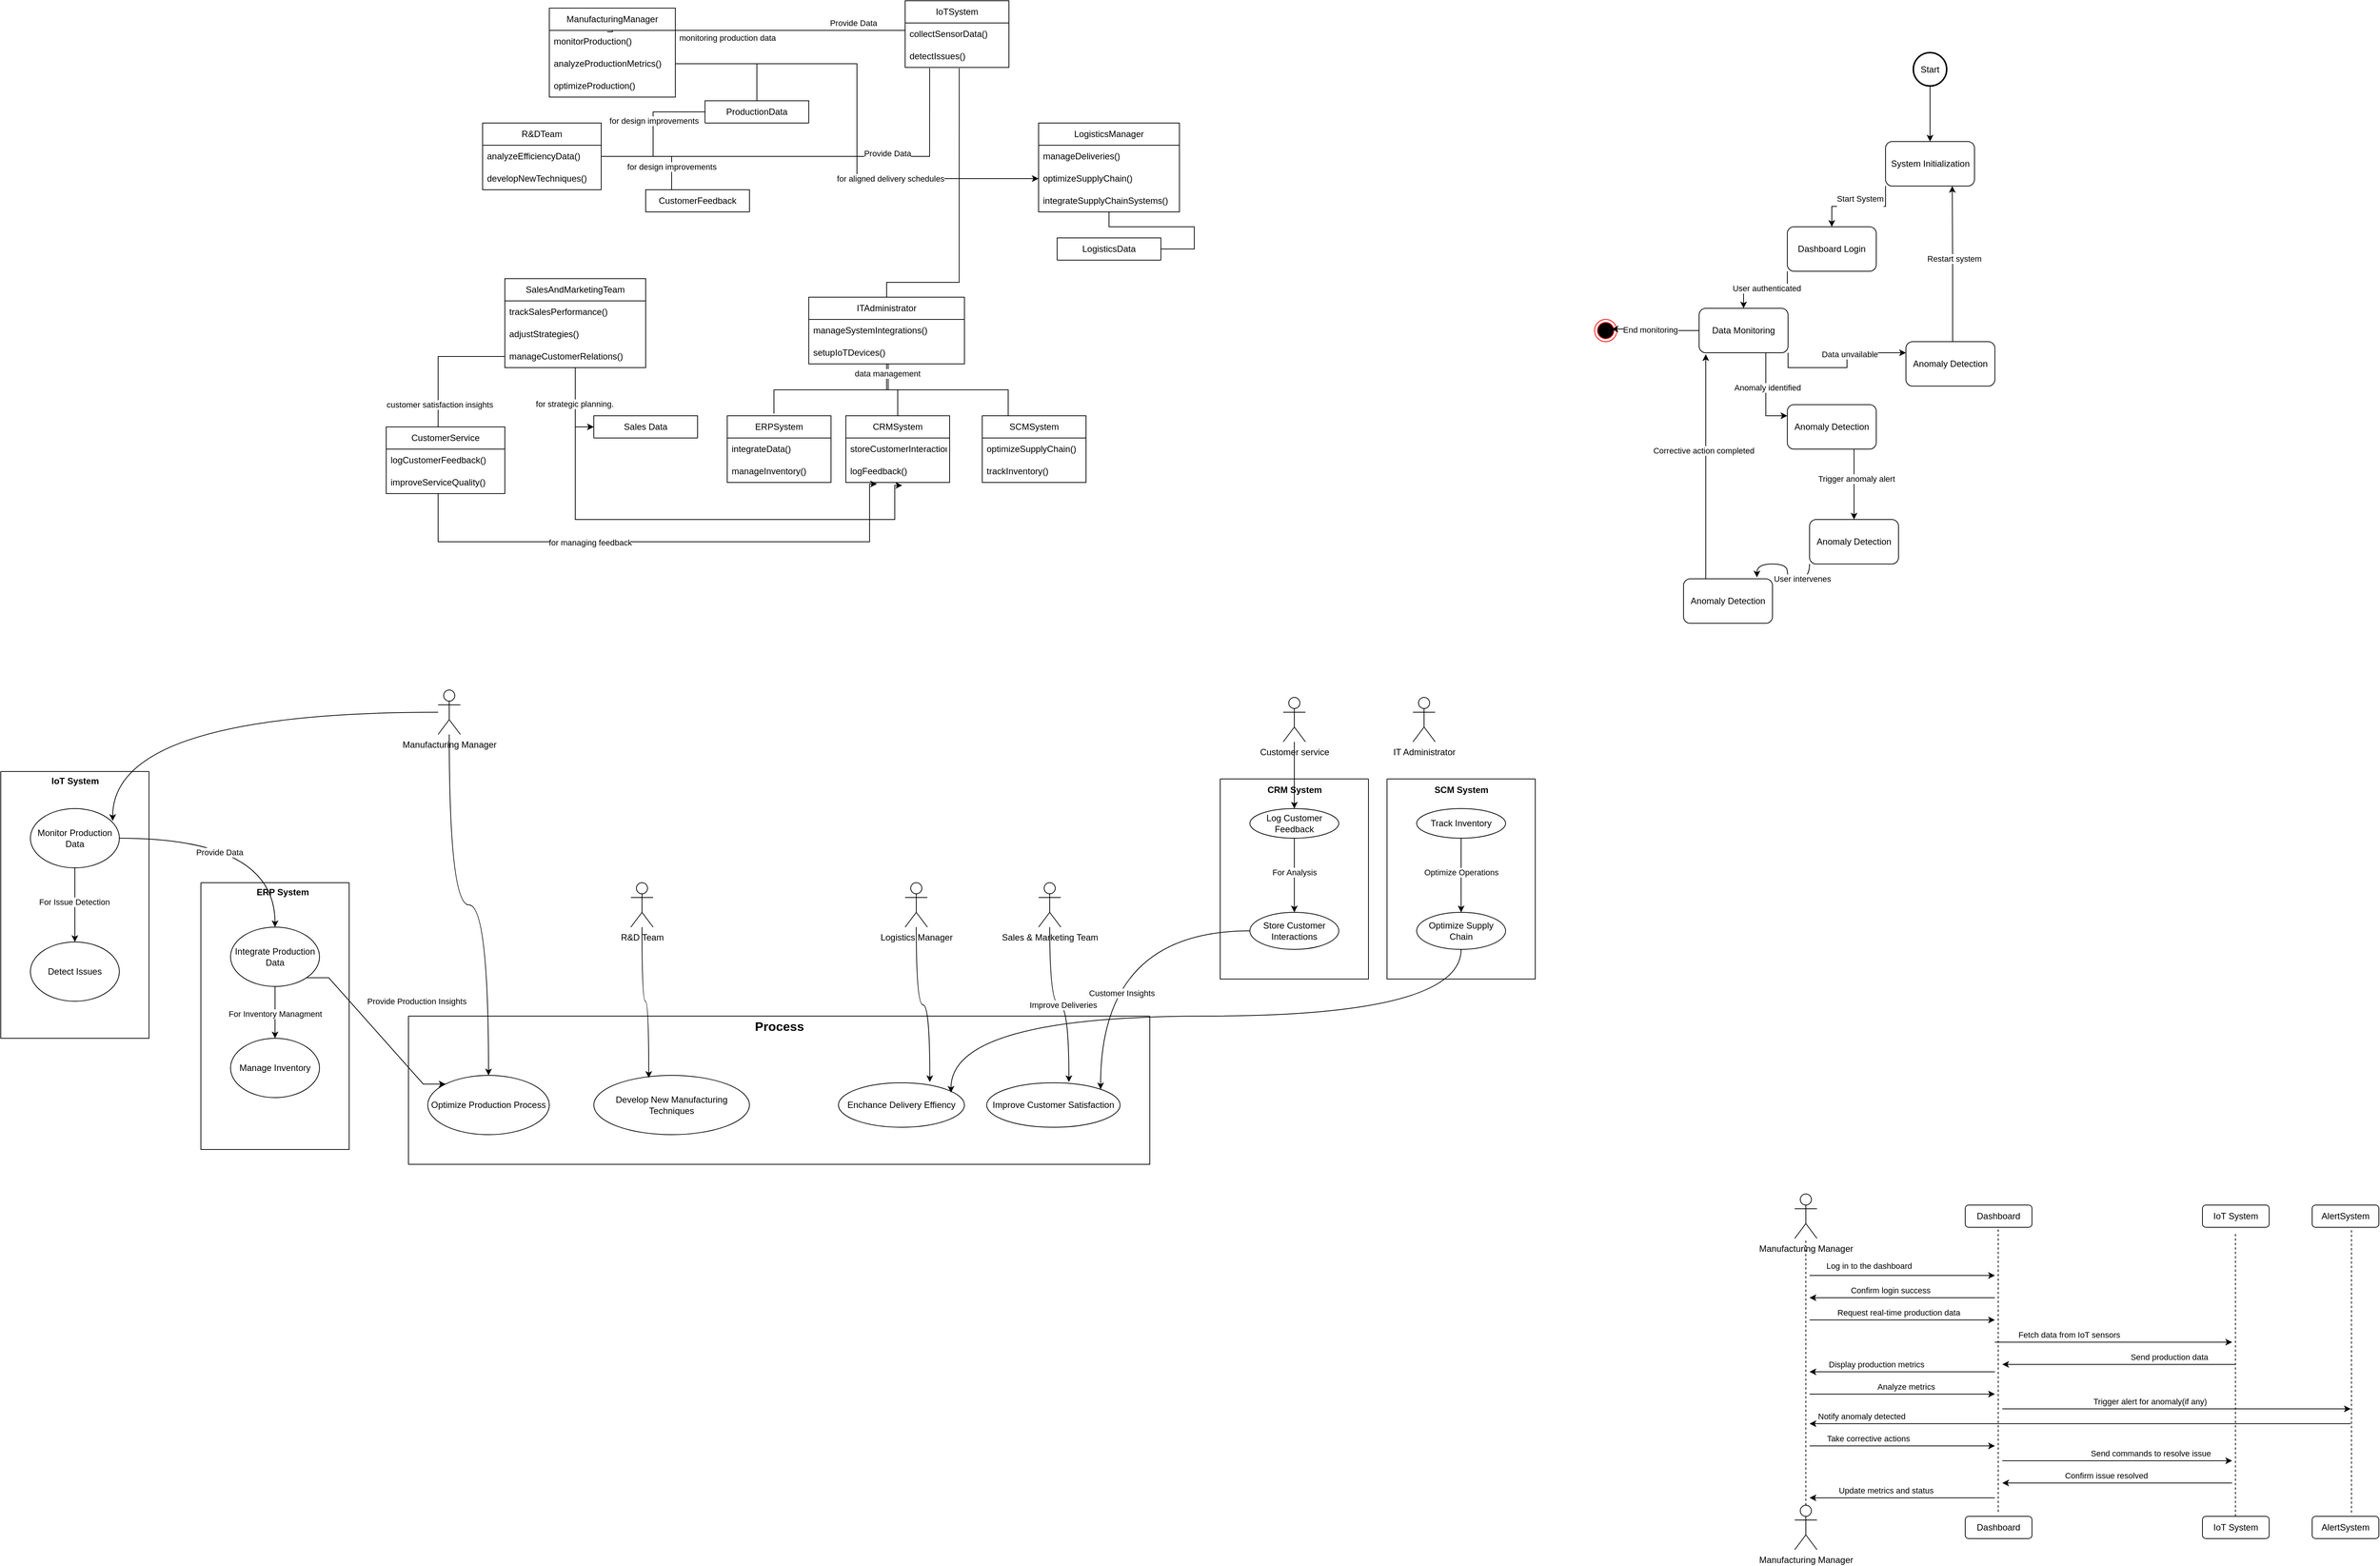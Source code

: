 <mxfile version="25.0.3">
  <diagram name="Страница — 1" id="B7r4_L_ZDrQJOu4fwcXL">
    <mxGraphModel dx="3163" dy="785" grid="1" gridSize="10" guides="1" tooltips="1" connect="1" arrows="1" fold="1" page="1" pageScale="1" pageWidth="827" pageHeight="1169" math="0" shadow="0">
      <root>
        <mxCell id="0" />
        <mxCell id="1" parent="0" />
        <mxCell id="TRrzErzz80BEs_K_XsTW-1" value="ManufacturingManager" style="swimlane;fontStyle=0;childLayout=stackLayout;horizontal=1;startSize=30;horizontalStack=0;resizeParent=1;resizeParentMax=0;resizeLast=0;collapsible=1;marginBottom=0;whiteSpace=wrap;html=1;" parent="1" vertex="1">
          <mxGeometry x="-310" y="20" width="170" height="120" as="geometry" />
        </mxCell>
        <mxCell id="TRrzErzz80BEs_K_XsTW-2" value="monitorProduction()" style="text;strokeColor=none;fillColor=none;align=left;verticalAlign=middle;spacingLeft=4;spacingRight=4;overflow=hidden;points=[[0,0.5],[1,0.5]];portConstraint=eastwest;rotatable=0;whiteSpace=wrap;html=1;" parent="TRrzErzz80BEs_K_XsTW-1" vertex="1">
          <mxGeometry y="30" width="170" height="30" as="geometry" />
        </mxCell>
        <mxCell id="TRrzErzz80BEs_K_XsTW-3" value="analyzeProductionMetrics()" style="text;strokeColor=none;fillColor=none;align=left;verticalAlign=middle;spacingLeft=4;spacingRight=4;overflow=hidden;points=[[0,0.5],[1,0.5]];portConstraint=eastwest;rotatable=0;whiteSpace=wrap;html=1;" parent="TRrzErzz80BEs_K_XsTW-1" vertex="1">
          <mxGeometry y="60" width="170" height="30" as="geometry" />
        </mxCell>
        <mxCell id="TRrzErzz80BEs_K_XsTW-4" value="optimizeProduction()" style="text;strokeColor=none;fillColor=none;align=left;verticalAlign=middle;spacingLeft=4;spacingRight=4;overflow=hidden;points=[[0,0.5],[1,0.5]];portConstraint=eastwest;rotatable=0;whiteSpace=wrap;html=1;" parent="TRrzErzz80BEs_K_XsTW-1" vertex="1">
          <mxGeometry y="90" width="170" height="30" as="geometry" />
        </mxCell>
        <mxCell id="TRrzErzz80BEs_K_XsTW-71" style="edgeStyle=orthogonalEdgeStyle;rounded=0;orthogonalLoop=1;jettySize=auto;html=1;entryX=1;entryY=0.5;entryDx=0;entryDy=0;endArrow=none;endFill=0;" parent="1" source="TRrzErzz80BEs_K_XsTW-5" target="TRrzErzz80BEs_K_XsTW-33" edge="1">
          <mxGeometry relative="1" as="geometry" />
        </mxCell>
        <mxCell id="TRrzErzz80BEs_K_XsTW-5" value="LogisticsManager" style="swimlane;fontStyle=0;childLayout=stackLayout;horizontal=1;startSize=30;horizontalStack=0;resizeParent=1;resizeParentMax=0;resizeLast=0;collapsible=1;marginBottom=0;whiteSpace=wrap;html=1;" parent="1" vertex="1">
          <mxGeometry x="350" y="175" width="190" height="120" as="geometry" />
        </mxCell>
        <mxCell id="TRrzErzz80BEs_K_XsTW-6" value="manageDeliveries()" style="text;strokeColor=none;fillColor=none;align=left;verticalAlign=middle;spacingLeft=4;spacingRight=4;overflow=hidden;points=[[0,0.5],[1,0.5]];portConstraint=eastwest;rotatable=0;whiteSpace=wrap;html=1;" parent="TRrzErzz80BEs_K_XsTW-5" vertex="1">
          <mxGeometry y="30" width="190" height="30" as="geometry" />
        </mxCell>
        <mxCell id="TRrzErzz80BEs_K_XsTW-7" value="optimizeSupplyChain()" style="text;strokeColor=none;fillColor=none;align=left;verticalAlign=middle;spacingLeft=4;spacingRight=4;overflow=hidden;points=[[0,0.5],[1,0.5]];portConstraint=eastwest;rotatable=0;whiteSpace=wrap;html=1;" parent="TRrzErzz80BEs_K_XsTW-5" vertex="1">
          <mxGeometry y="60" width="190" height="30" as="geometry" />
        </mxCell>
        <mxCell id="TRrzErzz80BEs_K_XsTW-8" value="integrateSupplyChainSystems()" style="text;strokeColor=none;fillColor=none;align=left;verticalAlign=middle;spacingLeft=4;spacingRight=4;overflow=hidden;points=[[0,0.5],[1,0.5]];portConstraint=eastwest;rotatable=0;whiteSpace=wrap;html=1;" parent="TRrzErzz80BEs_K_XsTW-5" vertex="1">
          <mxGeometry y="90" width="190" height="30" as="geometry" />
        </mxCell>
        <mxCell id="TRrzErzz80BEs_K_XsTW-69" style="edgeStyle=orthogonalEdgeStyle;rounded=0;orthogonalLoop=1;jettySize=auto;html=1;entryX=0.5;entryY=0;entryDx=0;entryDy=0;endArrow=none;endFill=0;" parent="1" source="TRrzErzz80BEs_K_XsTW-9" target="TRrzErzz80BEs_K_XsTW-41" edge="1">
          <mxGeometry relative="1" as="geometry" />
        </mxCell>
        <mxCell id="TRrzErzz80BEs_K_XsTW-70" style="edgeStyle=orthogonalEdgeStyle;rounded=0;orthogonalLoop=1;jettySize=auto;html=1;entryX=0.25;entryY=0;entryDx=0;entryDy=0;exitX=0.51;exitY=1;exitDx=0;exitDy=0;exitPerimeter=0;endArrow=none;endFill=0;" parent="1" source="TRrzErzz80BEs_K_XsTW-11" target="TRrzErzz80BEs_K_XsTW-45" edge="1">
          <mxGeometry relative="1" as="geometry" />
        </mxCell>
        <mxCell id="TRrzErzz80BEs_K_XsTW-9" value="ITAdministrator" style="swimlane;fontStyle=0;childLayout=stackLayout;horizontal=1;startSize=30;horizontalStack=0;resizeParent=1;resizeParentMax=0;resizeLast=0;collapsible=1;marginBottom=0;whiteSpace=wrap;html=1;" parent="1" vertex="1">
          <mxGeometry x="40" y="410" width="210" height="90" as="geometry" />
        </mxCell>
        <mxCell id="TRrzErzz80BEs_K_XsTW-10" value="manageSystemIntegrations()" style="text;strokeColor=none;fillColor=none;align=left;verticalAlign=middle;spacingLeft=4;spacingRight=4;overflow=hidden;points=[[0,0.5],[1,0.5]];portConstraint=eastwest;rotatable=0;whiteSpace=wrap;html=1;" parent="TRrzErzz80BEs_K_XsTW-9" vertex="1">
          <mxGeometry y="30" width="210" height="30" as="geometry" />
        </mxCell>
        <mxCell id="TRrzErzz80BEs_K_XsTW-11" value="setupIoTDevices()" style="text;strokeColor=none;fillColor=none;align=left;verticalAlign=middle;spacingLeft=4;spacingRight=4;overflow=hidden;points=[[0,0.5],[1,0.5]];portConstraint=eastwest;rotatable=0;whiteSpace=wrap;html=1;" parent="TRrzErzz80BEs_K_XsTW-9" vertex="1">
          <mxGeometry y="60" width="210" height="30" as="geometry" />
        </mxCell>
        <mxCell id="TRrzErzz80BEs_K_XsTW-79" style="edgeStyle=orthogonalEdgeStyle;rounded=0;orthogonalLoop=1;jettySize=auto;html=1;entryX=0;entryY=0.5;entryDx=0;entryDy=0;" parent="1" source="TRrzErzz80BEs_K_XsTW-13" target="TRrzErzz80BEs_K_XsTW-75" edge="1">
          <mxGeometry relative="1" as="geometry" />
        </mxCell>
        <mxCell id="TRrzErzz80BEs_K_XsTW-13" value="SalesAndMarketingTeam" style="swimlane;fontStyle=0;childLayout=stackLayout;horizontal=1;startSize=30;horizontalStack=0;resizeParent=1;resizeParentMax=0;resizeLast=0;collapsible=1;marginBottom=0;whiteSpace=wrap;html=1;" parent="1" vertex="1">
          <mxGeometry x="-370" y="385" width="190" height="120" as="geometry" />
        </mxCell>
        <mxCell id="TRrzErzz80BEs_K_XsTW-14" value="trackSalesPerformance()" style="text;strokeColor=none;fillColor=none;align=left;verticalAlign=middle;spacingLeft=4;spacingRight=4;overflow=hidden;points=[[0,0.5],[1,0.5]];portConstraint=eastwest;rotatable=0;whiteSpace=wrap;html=1;" parent="TRrzErzz80BEs_K_XsTW-13" vertex="1">
          <mxGeometry y="30" width="190" height="30" as="geometry" />
        </mxCell>
        <mxCell id="TRrzErzz80BEs_K_XsTW-15" value="adjustStrategies()" style="text;strokeColor=none;fillColor=none;align=left;verticalAlign=middle;spacingLeft=4;spacingRight=4;overflow=hidden;points=[[0,0.5],[1,0.5]];portConstraint=eastwest;rotatable=0;whiteSpace=wrap;html=1;" parent="TRrzErzz80BEs_K_XsTW-13" vertex="1">
          <mxGeometry y="60" width="190" height="30" as="geometry" />
        </mxCell>
        <mxCell id="TRrzErzz80BEs_K_XsTW-16" value="manageCustomerRelations()" style="text;strokeColor=none;fillColor=none;align=left;verticalAlign=middle;spacingLeft=4;spacingRight=4;overflow=hidden;points=[[0,0.5],[1,0.5]];portConstraint=eastwest;rotatable=0;whiteSpace=wrap;html=1;" parent="TRrzErzz80BEs_K_XsTW-13" vertex="1">
          <mxGeometry y="90" width="190" height="30" as="geometry" />
        </mxCell>
        <mxCell id="TRrzErzz80BEs_K_XsTW-17" value="CustomerService" style="swimlane;fontStyle=0;childLayout=stackLayout;horizontal=1;startSize=30;horizontalStack=0;resizeParent=1;resizeParentMax=0;resizeLast=0;collapsible=1;marginBottom=0;whiteSpace=wrap;html=1;" parent="1" vertex="1">
          <mxGeometry x="-530" y="585" width="160" height="90" as="geometry" />
        </mxCell>
        <mxCell id="TRrzErzz80BEs_K_XsTW-18" value="logCustomerFeedback()" style="text;strokeColor=none;fillColor=none;align=left;verticalAlign=middle;spacingLeft=4;spacingRight=4;overflow=hidden;points=[[0,0.5],[1,0.5]];portConstraint=eastwest;rotatable=0;whiteSpace=wrap;html=1;" parent="TRrzErzz80BEs_K_XsTW-17" vertex="1">
          <mxGeometry y="30" width="160" height="30" as="geometry" />
        </mxCell>
        <mxCell id="TRrzErzz80BEs_K_XsTW-19" value="improveServiceQuality()" style="text;strokeColor=none;fillColor=none;align=left;verticalAlign=middle;spacingLeft=4;spacingRight=4;overflow=hidden;points=[[0,0.5],[1,0.5]];portConstraint=eastwest;rotatable=0;whiteSpace=wrap;html=1;" parent="TRrzErzz80BEs_K_XsTW-17" vertex="1">
          <mxGeometry y="60" width="160" height="30" as="geometry" />
        </mxCell>
        <mxCell id="TRrzErzz80BEs_K_XsTW-85" style="edgeStyle=orthogonalEdgeStyle;rounded=0;orthogonalLoop=1;jettySize=auto;html=1;entryX=0;entryY=0.5;entryDx=0;entryDy=0;endArrow=none;endFill=0;" parent="1" source="TRrzErzz80BEs_K_XsTW-21" target="TRrzErzz80BEs_K_XsTW-29" edge="1">
          <mxGeometry relative="1" as="geometry" />
        </mxCell>
        <mxCell id="TRrzErzz80BEs_K_XsTW-96" value="for design improvements" style="edgeLabel;html=1;align=center;verticalAlign=middle;resizable=0;points=[];" parent="TRrzErzz80BEs_K_XsTW-85" vertex="1" connectable="0">
          <mxGeometry x="0.18" y="-1" relative="1" as="geometry">
            <mxPoint as="offset" />
          </mxGeometry>
        </mxCell>
        <mxCell id="TRrzErzz80BEs_K_XsTW-86" style="edgeStyle=orthogonalEdgeStyle;rounded=0;orthogonalLoop=1;jettySize=auto;html=1;entryX=0.25;entryY=0;entryDx=0;entryDy=0;endArrow=none;endFill=0;" parent="1" source="TRrzErzz80BEs_K_XsTW-21" target="TRrzErzz80BEs_K_XsTW-81" edge="1">
          <mxGeometry relative="1" as="geometry" />
        </mxCell>
        <mxCell id="TRrzErzz80BEs_K_XsTW-95" value="for design improvements" style="edgeLabel;html=1;align=center;verticalAlign=middle;resizable=0;points=[];" parent="TRrzErzz80BEs_K_XsTW-86" vertex="1" connectable="0">
          <mxGeometry x="0.557" relative="1" as="geometry">
            <mxPoint as="offset" />
          </mxGeometry>
        </mxCell>
        <mxCell id="TRrzErzz80BEs_K_XsTW-21" value="R&amp;amp;DTeam" style="swimlane;fontStyle=0;childLayout=stackLayout;horizontal=1;startSize=30;horizontalStack=0;resizeParent=1;resizeParentMax=0;resizeLast=0;collapsible=1;marginBottom=0;whiteSpace=wrap;html=1;" parent="1" vertex="1">
          <mxGeometry x="-400" y="175" width="160" height="90" as="geometry" />
        </mxCell>
        <mxCell id="TRrzErzz80BEs_K_XsTW-22" value="analyzeEfficiencyData()" style="text;strokeColor=none;fillColor=none;align=left;verticalAlign=middle;spacingLeft=4;spacingRight=4;overflow=hidden;points=[[0,0.5],[1,0.5]];portConstraint=eastwest;rotatable=0;whiteSpace=wrap;html=1;" parent="TRrzErzz80BEs_K_XsTW-21" vertex="1">
          <mxGeometry y="30" width="160" height="30" as="geometry" />
        </mxCell>
        <mxCell id="TRrzErzz80BEs_K_XsTW-23" value="developNewTechniques()" style="text;strokeColor=none;fillColor=none;align=left;verticalAlign=middle;spacingLeft=4;spacingRight=4;overflow=hidden;points=[[0,0.5],[1,0.5]];portConstraint=eastwest;rotatable=0;whiteSpace=wrap;html=1;" parent="TRrzErzz80BEs_K_XsTW-21" vertex="1">
          <mxGeometry y="60" width="160" height="30" as="geometry" />
        </mxCell>
        <mxCell id="TRrzErzz80BEs_K_XsTW-25" value="IoTSystem" style="swimlane;fontStyle=0;childLayout=stackLayout;horizontal=1;startSize=30;horizontalStack=0;resizeParent=1;resizeParentMax=0;resizeLast=0;collapsible=1;marginBottom=0;whiteSpace=wrap;html=1;" parent="1" vertex="1">
          <mxGeometry x="170" y="10" width="140" height="90" as="geometry" />
        </mxCell>
        <mxCell id="TRrzErzz80BEs_K_XsTW-26" value="collectSensorData()" style="text;strokeColor=none;fillColor=none;align=left;verticalAlign=middle;spacingLeft=4;spacingRight=4;overflow=hidden;points=[[0,0.5],[1,0.5]];portConstraint=eastwest;rotatable=0;whiteSpace=wrap;html=1;" parent="TRrzErzz80BEs_K_XsTW-25" vertex="1">
          <mxGeometry y="30" width="140" height="30" as="geometry" />
        </mxCell>
        <mxCell id="TRrzErzz80BEs_K_XsTW-27" value="detectIssues()" style="text;strokeColor=none;fillColor=none;align=left;verticalAlign=middle;spacingLeft=4;spacingRight=4;overflow=hidden;points=[[0,0.5],[1,0.5]];portConstraint=eastwest;rotatable=0;whiteSpace=wrap;html=1;" parent="TRrzErzz80BEs_K_XsTW-25" vertex="1">
          <mxGeometry y="60" width="140" height="30" as="geometry" />
        </mxCell>
        <mxCell id="TRrzErzz80BEs_K_XsTW-29" value="ProductionData" style="swimlane;fontStyle=0;childLayout=stackLayout;horizontal=1;startSize=30;horizontalStack=0;resizeParent=1;resizeParentMax=0;resizeLast=0;collapsible=1;marginBottom=0;whiteSpace=wrap;html=1;" parent="1" vertex="1">
          <mxGeometry x="-100" y="145" width="140" height="30" as="geometry" />
        </mxCell>
        <mxCell id="TRrzErzz80BEs_K_XsTW-33" value="LogisticsData" style="swimlane;fontStyle=0;childLayout=stackLayout;horizontal=1;startSize=30;horizontalStack=0;resizeParent=1;resizeParentMax=0;resizeLast=0;collapsible=1;marginBottom=0;whiteSpace=wrap;html=1;" parent="1" vertex="1">
          <mxGeometry x="375" y="330" width="140" height="30" as="geometry" />
        </mxCell>
        <mxCell id="TRrzErzz80BEs_K_XsTW-37" value="ERPSystem" style="swimlane;fontStyle=0;childLayout=stackLayout;horizontal=1;startSize=30;horizontalStack=0;resizeParent=1;resizeParentMax=0;resizeLast=0;collapsible=1;marginBottom=0;whiteSpace=wrap;html=1;" parent="1" vertex="1">
          <mxGeometry x="-70" y="570" width="140" height="90" as="geometry" />
        </mxCell>
        <mxCell id="TRrzErzz80BEs_K_XsTW-38" value="integrateData()" style="text;strokeColor=none;fillColor=none;align=left;verticalAlign=middle;spacingLeft=4;spacingRight=4;overflow=hidden;points=[[0,0.5],[1,0.5]];portConstraint=eastwest;rotatable=0;whiteSpace=wrap;html=1;" parent="TRrzErzz80BEs_K_XsTW-37" vertex="1">
          <mxGeometry y="30" width="140" height="30" as="geometry" />
        </mxCell>
        <mxCell id="TRrzErzz80BEs_K_XsTW-39" value="manageInventory()" style="text;strokeColor=none;fillColor=none;align=left;verticalAlign=middle;spacingLeft=4;spacingRight=4;overflow=hidden;points=[[0,0.5],[1,0.5]];portConstraint=eastwest;rotatable=0;whiteSpace=wrap;html=1;" parent="TRrzErzz80BEs_K_XsTW-37" vertex="1">
          <mxGeometry y="60" width="140" height="30" as="geometry" />
        </mxCell>
        <mxCell id="TRrzErzz80BEs_K_XsTW-41" value="CRMSystem" style="swimlane;fontStyle=0;childLayout=stackLayout;horizontal=1;startSize=30;horizontalStack=0;resizeParent=1;resizeParentMax=0;resizeLast=0;collapsible=1;marginBottom=0;whiteSpace=wrap;html=1;" parent="1" vertex="1">
          <mxGeometry x="90" y="570" width="140" height="90" as="geometry" />
        </mxCell>
        <mxCell id="TRrzErzz80BEs_K_XsTW-42" value="storeCustomerInteractions()" style="text;strokeColor=none;fillColor=none;align=left;verticalAlign=middle;spacingLeft=4;spacingRight=4;overflow=hidden;points=[[0,0.5],[1,0.5]];portConstraint=eastwest;rotatable=0;whiteSpace=wrap;html=1;" parent="TRrzErzz80BEs_K_XsTW-41" vertex="1">
          <mxGeometry y="30" width="140" height="30" as="geometry" />
        </mxCell>
        <mxCell id="TRrzErzz80BEs_K_XsTW-43" value="logFeedback()" style="text;strokeColor=none;fillColor=none;align=left;verticalAlign=middle;spacingLeft=4;spacingRight=4;overflow=hidden;points=[[0,0.5],[1,0.5]];portConstraint=eastwest;rotatable=0;whiteSpace=wrap;html=1;" parent="TRrzErzz80BEs_K_XsTW-41" vertex="1">
          <mxGeometry y="60" width="140" height="30" as="geometry" />
        </mxCell>
        <mxCell id="TRrzErzz80BEs_K_XsTW-45" value="SCMSystem" style="swimlane;fontStyle=0;childLayout=stackLayout;horizontal=1;startSize=30;horizontalStack=0;resizeParent=1;resizeParentMax=0;resizeLast=0;collapsible=1;marginBottom=0;whiteSpace=wrap;html=1;" parent="1" vertex="1">
          <mxGeometry x="274" y="570" width="140" height="90" as="geometry" />
        </mxCell>
        <mxCell id="TRrzErzz80BEs_K_XsTW-46" value="optimizeSupplyChain()" style="text;strokeColor=none;fillColor=none;align=left;verticalAlign=middle;spacingLeft=4;spacingRight=4;overflow=hidden;points=[[0,0.5],[1,0.5]];portConstraint=eastwest;rotatable=0;whiteSpace=wrap;html=1;" parent="TRrzErzz80BEs_K_XsTW-45" vertex="1">
          <mxGeometry y="30" width="140" height="30" as="geometry" />
        </mxCell>
        <mxCell id="TRrzErzz80BEs_K_XsTW-47" value="trackInventory()" style="text;strokeColor=none;fillColor=none;align=left;verticalAlign=middle;spacingLeft=4;spacingRight=4;overflow=hidden;points=[[0,0.5],[1,0.5]];portConstraint=eastwest;rotatable=0;whiteSpace=wrap;html=1;" parent="TRrzErzz80BEs_K_XsTW-45" vertex="1">
          <mxGeometry y="60" width="140" height="30" as="geometry" />
        </mxCell>
        <mxCell id="TRrzErzz80BEs_K_XsTW-65" style="edgeStyle=orthogonalEdgeStyle;rounded=0;orthogonalLoop=1;jettySize=auto;html=1;endArrow=none;endFill=0;" parent="1" source="TRrzErzz80BEs_K_XsTW-29" target="TRrzErzz80BEs_K_XsTW-3" edge="1">
          <mxGeometry relative="1" as="geometry" />
        </mxCell>
        <mxCell id="TRrzErzz80BEs_K_XsTW-66" style="edgeStyle=orthogonalEdgeStyle;rounded=0;orthogonalLoop=1;jettySize=auto;html=1;endArrow=none;endFill=0;exitX=0.459;exitY=0.067;exitDx=0;exitDy=0;exitPerimeter=0;" parent="1" source="TRrzErzz80BEs_K_XsTW-2" target="TRrzErzz80BEs_K_XsTW-26" edge="1">
          <mxGeometry relative="1" as="geometry">
            <Array as="points">
              <mxPoint x="-225" y="52" />
              <mxPoint x="-225" y="50" />
            </Array>
          </mxGeometry>
        </mxCell>
        <mxCell id="TRrzErzz80BEs_K_XsTW-87" value="Provide Data" style="edgeLabel;html=1;align=center;verticalAlign=middle;resizable=0;points=[];" parent="TRrzErzz80BEs_K_XsTW-66" vertex="1" connectable="0">
          <mxGeometry x="0.183" y="1" relative="1" as="geometry">
            <mxPoint x="95" y="-9" as="offset" />
          </mxGeometry>
        </mxCell>
        <mxCell id="TRrzErzz80BEs_K_XsTW-90" value="monitoring production data" style="edgeLabel;html=1;align=center;verticalAlign=middle;resizable=0;points=[];" parent="TRrzErzz80BEs_K_XsTW-66" vertex="1" connectable="0">
          <mxGeometry x="-0.159" y="2" relative="1" as="geometry">
            <mxPoint x="-6" y="12" as="offset" />
          </mxGeometry>
        </mxCell>
        <mxCell id="TRrzErzz80BEs_K_XsTW-67" style="edgeStyle=orthogonalEdgeStyle;rounded=0;orthogonalLoop=1;jettySize=auto;html=1;entryX=0;entryY=0.5;entryDx=0;entryDy=0;" parent="1" source="TRrzErzz80BEs_K_XsTW-3" target="TRrzErzz80BEs_K_XsTW-7" edge="1">
          <mxGeometry relative="1" as="geometry">
            <Array as="points">
              <mxPoint x="105" y="95" />
              <mxPoint x="105" y="250" />
            </Array>
          </mxGeometry>
        </mxCell>
        <mxCell id="TRrzErzz80BEs_K_XsTW-91" value="for aligned delivery schedules" style="edgeLabel;html=1;align=center;verticalAlign=middle;resizable=0;points=[];" parent="TRrzErzz80BEs_K_XsTW-67" vertex="1" connectable="0">
          <mxGeometry x="0.488" y="-2" relative="1" as="geometry">
            <mxPoint x="-35" y="-2" as="offset" />
          </mxGeometry>
        </mxCell>
        <mxCell id="TRrzErzz80BEs_K_XsTW-68" style="edgeStyle=orthogonalEdgeStyle;rounded=0;orthogonalLoop=1;jettySize=auto;html=1;entryX=0.45;entryY=-0.033;entryDx=0;entryDy=0;entryPerimeter=0;endArrow=none;endFill=0;" parent="1" source="TRrzErzz80BEs_K_XsTW-9" target="TRrzErzz80BEs_K_XsTW-37" edge="1">
          <mxGeometry relative="1" as="geometry" />
        </mxCell>
        <mxCell id="TRrzErzz80BEs_K_XsTW-92" value="data management" style="edgeLabel;html=1;align=center;verticalAlign=middle;resizable=0;points=[];" parent="TRrzErzz80BEs_K_XsTW-68" vertex="1" connectable="0">
          <mxGeometry x="-0.886" y="1" relative="1" as="geometry">
            <mxPoint as="offset" />
          </mxGeometry>
        </mxCell>
        <mxCell id="TRrzErzz80BEs_K_XsTW-72" style="edgeStyle=orthogonalEdgeStyle;rounded=0;orthogonalLoop=1;jettySize=auto;html=1;entryX=0.521;entryY=1.033;entryDx=0;entryDy=0;entryPerimeter=0;endArrow=none;endFill=0;" parent="1" source="TRrzErzz80BEs_K_XsTW-9" target="TRrzErzz80BEs_K_XsTW-27" edge="1">
          <mxGeometry relative="1" as="geometry">
            <Array as="points">
              <mxPoint x="145" y="390" />
              <mxPoint x="243" y="390" />
            </Array>
          </mxGeometry>
        </mxCell>
        <mxCell id="TRrzErzz80BEs_K_XsTW-73" style="edgeStyle=orthogonalEdgeStyle;rounded=0;orthogonalLoop=1;jettySize=auto;html=1;endArrow=none;endFill=0;exitX=0;exitY=0.5;exitDx=0;exitDy=0;entryX=0.5;entryY=0;entryDx=0;entryDy=0;" parent="1" source="TRrzErzz80BEs_K_XsTW-15" target="TRrzErzz80BEs_K_XsTW-17" edge="1">
          <mxGeometry relative="1" as="geometry">
            <mxPoint x="-460" y="620" as="targetPoint" />
            <Array as="points">
              <mxPoint x="-370" y="490" />
              <mxPoint x="-460" y="490" />
            </Array>
          </mxGeometry>
        </mxCell>
        <mxCell id="TRrzErzz80BEs_K_XsTW-93" value="customer satisfaction insights" style="edgeLabel;html=1;align=center;verticalAlign=middle;resizable=0;points=[];" parent="TRrzErzz80BEs_K_XsTW-73" vertex="1" connectable="0">
          <mxGeometry x="0.643" y="2" relative="1" as="geometry">
            <mxPoint as="offset" />
          </mxGeometry>
        </mxCell>
        <mxCell id="TRrzErzz80BEs_K_XsTW-74" style="edgeStyle=orthogonalEdgeStyle;rounded=0;orthogonalLoop=1;jettySize=auto;html=1;entryX=0.543;entryY=1.133;entryDx=0;entryDy=0;entryPerimeter=0;" parent="1" source="TRrzErzz80BEs_K_XsTW-13" target="TRrzErzz80BEs_K_XsTW-43" edge="1">
          <mxGeometry relative="1" as="geometry">
            <Array as="points">
              <mxPoint x="-275" y="710" />
              <mxPoint x="156" y="710" />
              <mxPoint x="156" y="664" />
            </Array>
          </mxGeometry>
        </mxCell>
        <mxCell id="TRrzErzz80BEs_K_XsTW-94" value="for strategic planning." style="edgeLabel;html=1;align=center;verticalAlign=middle;resizable=0;points=[];" parent="TRrzErzz80BEs_K_XsTW-74" vertex="1" connectable="0">
          <mxGeometry x="-0.968" y="-1" relative="1" as="geometry">
            <mxPoint y="38" as="offset" />
          </mxGeometry>
        </mxCell>
        <mxCell id="TRrzErzz80BEs_K_XsTW-75" value="Sales Data" style="swimlane;fontStyle=0;childLayout=stackLayout;horizontal=1;startSize=30;horizontalStack=0;resizeParent=1;resizeParentMax=0;resizeLast=0;collapsible=1;marginBottom=0;whiteSpace=wrap;html=1;" parent="1" vertex="1">
          <mxGeometry x="-250" y="570" width="140" height="30" as="geometry" />
        </mxCell>
        <mxCell id="TRrzErzz80BEs_K_XsTW-80" style="edgeStyle=orthogonalEdgeStyle;rounded=0;orthogonalLoop=1;jettySize=auto;html=1;entryX=0.3;entryY=1.067;entryDx=0;entryDy=0;entryPerimeter=0;" parent="1" source="TRrzErzz80BEs_K_XsTW-17" target="TRrzErzz80BEs_K_XsTW-43" edge="1">
          <mxGeometry relative="1" as="geometry">
            <Array as="points">
              <mxPoint x="-460" y="740" />
              <mxPoint x="122" y="740" />
              <mxPoint x="122" y="662" />
            </Array>
          </mxGeometry>
        </mxCell>
        <mxCell id="TRrzErzz80BEs_K_XsTW-97" value="for managing feedback" style="edgeLabel;html=1;align=center;verticalAlign=middle;resizable=0;points=[];" parent="TRrzErzz80BEs_K_XsTW-80" vertex="1" connectable="0">
          <mxGeometry x="-0.266" y="-1" relative="1" as="geometry">
            <mxPoint as="offset" />
          </mxGeometry>
        </mxCell>
        <mxCell id="TRrzErzz80BEs_K_XsTW-81" value="CustomerFeedback" style="swimlane;fontStyle=0;childLayout=stackLayout;horizontal=1;startSize=30;horizontalStack=0;resizeParent=1;resizeParentMax=0;resizeLast=0;collapsible=1;marginBottom=0;whiteSpace=wrap;html=1;" parent="1" vertex="1">
          <mxGeometry x="-180" y="265" width="140" height="30" as="geometry" />
        </mxCell>
        <mxCell id="TRrzErzz80BEs_K_XsTW-88" style="edgeStyle=orthogonalEdgeStyle;rounded=0;orthogonalLoop=1;jettySize=auto;html=1;entryX=0.236;entryY=1.033;entryDx=0;entryDy=0;entryPerimeter=0;endArrow=none;endFill=0;" parent="1" source="TRrzErzz80BEs_K_XsTW-22" target="TRrzErzz80BEs_K_XsTW-27" edge="1">
          <mxGeometry relative="1" as="geometry" />
        </mxCell>
        <mxCell id="TRrzErzz80BEs_K_XsTW-89" value="Provide Data" style="edgeLabel;html=1;align=center;verticalAlign=middle;resizable=0;points=[];" parent="TRrzErzz80BEs_K_XsTW-88" vertex="1" connectable="0">
          <mxGeometry x="0.374" y="4" relative="1" as="geometry">
            <mxPoint as="offset" />
          </mxGeometry>
        </mxCell>
        <mxCell id="GR6JLFNSVhrEqINp1s79-55" style="edgeStyle=orthogonalEdgeStyle;rounded=0;orthogonalLoop=1;jettySize=auto;html=1;curved=1;" parent="1" source="GR6JLFNSVhrEqINp1s79-1" target="GR6JLFNSVhrEqINp1s79-26" edge="1">
          <mxGeometry relative="1" as="geometry" />
        </mxCell>
        <mxCell id="GR6JLFNSVhrEqINp1s79-1" value="Manufacturing Manager" style="shape=umlActor;verticalLabelPosition=bottom;verticalAlign=top;html=1;outlineConnect=0;" parent="1" vertex="1">
          <mxGeometry x="-460" y="940" width="30" height="60" as="geometry" />
        </mxCell>
        <mxCell id="GR6JLFNSVhrEqINp1s79-2" value="R&amp;amp;D Team" style="shape=umlActor;verticalLabelPosition=bottom;verticalAlign=top;html=1;outlineConnect=0;" parent="1" vertex="1">
          <mxGeometry x="-200" y="1200" width="30" height="60" as="geometry" />
        </mxCell>
        <mxCell id="GR6JLFNSVhrEqINp1s79-3" value="Logistics Manager" style="shape=umlActor;verticalLabelPosition=bottom;verticalAlign=top;html=1;outlineConnect=0;" parent="1" vertex="1">
          <mxGeometry x="170" y="1200" width="30" height="60" as="geometry" />
        </mxCell>
        <mxCell id="GR6JLFNSVhrEqINp1s79-4" value="Sales &amp;amp; Marketing Team" style="shape=umlActor;verticalLabelPosition=bottom;verticalAlign=top;html=1;outlineConnect=0;" parent="1" vertex="1">
          <mxGeometry x="350" y="1200" width="30" height="60" as="geometry" />
        </mxCell>
        <mxCell id="GR6JLFNSVhrEqINp1s79-16" style="edgeStyle=orthogonalEdgeStyle;rounded=0;orthogonalLoop=1;jettySize=auto;html=1;entryX=0.5;entryY=0;entryDx=0;entryDy=0;" parent="1" source="GR6JLFNSVhrEqINp1s79-5" target="GR6JLFNSVhrEqINp1s79-12" edge="1">
          <mxGeometry relative="1" as="geometry" />
        </mxCell>
        <mxCell id="GR6JLFNSVhrEqINp1s79-5" value="Customer service&lt;div&gt;&lt;br&gt;&lt;/div&gt;" style="shape=umlActor;verticalLabelPosition=bottom;verticalAlign=top;html=1;outlineConnect=0;" parent="1" vertex="1">
          <mxGeometry x="680" y="950" width="30" height="60" as="geometry" />
        </mxCell>
        <mxCell id="GR6JLFNSVhrEqINp1s79-6" value="IT Administrator" style="shape=umlActor;verticalLabelPosition=bottom;verticalAlign=top;html=1;outlineConnect=0;" parent="1" vertex="1">
          <mxGeometry x="855" y="950" width="30" height="60" as="geometry" />
        </mxCell>
        <mxCell id="GR6JLFNSVhrEqINp1s79-10" value="" style="swimlane;startSize=0;" parent="1" vertex="1">
          <mxGeometry x="595" y="1060" width="200" height="270" as="geometry" />
        </mxCell>
        <mxCell id="GR6JLFNSVhrEqINp1s79-11" value="&lt;b&gt;CRM System&lt;/b&gt;" style="text;html=1;align=center;verticalAlign=middle;resizable=0;points=[];autosize=1;strokeColor=none;fillColor=none;" parent="GR6JLFNSVhrEqINp1s79-10" vertex="1">
          <mxGeometry x="50" width="100" height="30" as="geometry" />
        </mxCell>
        <mxCell id="GR6JLFNSVhrEqINp1s79-14" style="edgeStyle=orthogonalEdgeStyle;rounded=0;orthogonalLoop=1;jettySize=auto;html=1;entryX=0.5;entryY=0;entryDx=0;entryDy=0;" parent="GR6JLFNSVhrEqINp1s79-10" source="GR6JLFNSVhrEqINp1s79-12" target="GR6JLFNSVhrEqINp1s79-13" edge="1">
          <mxGeometry relative="1" as="geometry" />
        </mxCell>
        <mxCell id="GR6JLFNSVhrEqINp1s79-15" value="For Analysis" style="edgeLabel;html=1;align=center;verticalAlign=middle;resizable=0;points=[];" parent="GR6JLFNSVhrEqINp1s79-14" vertex="1" connectable="0">
          <mxGeometry x="-0.076" relative="1" as="geometry">
            <mxPoint as="offset" />
          </mxGeometry>
        </mxCell>
        <mxCell id="GR6JLFNSVhrEqINp1s79-12" value="Log Customer Feedback" style="ellipse;whiteSpace=wrap;html=1;" parent="GR6JLFNSVhrEqINp1s79-10" vertex="1">
          <mxGeometry x="40" y="40" width="120" height="40" as="geometry" />
        </mxCell>
        <mxCell id="GR6JLFNSVhrEqINp1s79-13" value="Store Customer Interactions" style="ellipse;whiteSpace=wrap;html=1;" parent="GR6JLFNSVhrEqINp1s79-10" vertex="1">
          <mxGeometry x="40" y="180" width="120" height="50" as="geometry" />
        </mxCell>
        <mxCell id="GR6JLFNSVhrEqINp1s79-17" value="" style="swimlane;startSize=0;" parent="1" vertex="1">
          <mxGeometry x="820" y="1060" width="200" height="270" as="geometry" />
        </mxCell>
        <mxCell id="GR6JLFNSVhrEqINp1s79-18" value="&lt;b&gt;SCM System&lt;/b&gt;" style="text;html=1;align=center;verticalAlign=middle;resizable=0;points=[];autosize=1;strokeColor=none;fillColor=none;" parent="GR6JLFNSVhrEqINp1s79-17" vertex="1">
          <mxGeometry x="50" width="100" height="30" as="geometry" />
        </mxCell>
        <mxCell id="GR6JLFNSVhrEqINp1s79-19" style="edgeStyle=orthogonalEdgeStyle;rounded=0;orthogonalLoop=1;jettySize=auto;html=1;entryX=0.5;entryY=0;entryDx=0;entryDy=0;" parent="GR6JLFNSVhrEqINp1s79-17" source="GR6JLFNSVhrEqINp1s79-21" target="GR6JLFNSVhrEqINp1s79-22" edge="1">
          <mxGeometry relative="1" as="geometry" />
        </mxCell>
        <mxCell id="GR6JLFNSVhrEqINp1s79-20" value="Optimize Operations" style="edgeLabel;html=1;align=center;verticalAlign=middle;resizable=0;points=[];" parent="GR6JLFNSVhrEqINp1s79-19" vertex="1" connectable="0">
          <mxGeometry x="-0.076" relative="1" as="geometry">
            <mxPoint as="offset" />
          </mxGeometry>
        </mxCell>
        <mxCell id="GR6JLFNSVhrEqINp1s79-21" value="Track Inventory" style="ellipse;whiteSpace=wrap;html=1;" parent="GR6JLFNSVhrEqINp1s79-17" vertex="1">
          <mxGeometry x="40" y="40" width="120" height="40" as="geometry" />
        </mxCell>
        <mxCell id="GR6JLFNSVhrEqINp1s79-22" value="Optimize Supply Chain" style="ellipse;whiteSpace=wrap;html=1;" parent="GR6JLFNSVhrEqINp1s79-17" vertex="1">
          <mxGeometry x="40" y="180" width="120" height="50" as="geometry" />
        </mxCell>
        <mxCell id="GR6JLFNSVhrEqINp1s79-23" value="" style="swimlane;startSize=0;" parent="1" vertex="1">
          <mxGeometry x="-500" y="1380" width="1000" height="200" as="geometry" />
        </mxCell>
        <mxCell id="GR6JLFNSVhrEqINp1s79-25" value="&lt;b&gt;&lt;font style=&quot;font-size: 17px;&quot;&gt;Process&lt;/font&gt;&lt;/b&gt;" style="text;html=1;align=center;verticalAlign=middle;resizable=0;points=[];autosize=1;strokeColor=none;fillColor=none;" parent="GR6JLFNSVhrEqINp1s79-23" vertex="1">
          <mxGeometry x="455" width="90" height="30" as="geometry" />
        </mxCell>
        <mxCell id="GR6JLFNSVhrEqINp1s79-26" value="Optimize Production Process" style="ellipse;whiteSpace=wrap;html=1;" parent="GR6JLFNSVhrEqINp1s79-23" vertex="1">
          <mxGeometry x="26" y="80" width="164" height="80" as="geometry" />
        </mxCell>
        <mxCell id="GR6JLFNSVhrEqINp1s79-27" value="Develop New Manufacturing Techniques" style="ellipse;whiteSpace=wrap;html=1;" parent="GR6JLFNSVhrEqINp1s79-23" vertex="1">
          <mxGeometry x="250" y="80" width="210" height="80" as="geometry" />
        </mxCell>
        <mxCell id="GR6JLFNSVhrEqINp1s79-28" value="Improve Customer Satisfaction" style="ellipse;whiteSpace=wrap;html=1;" parent="GR6JLFNSVhrEqINp1s79-23" vertex="1">
          <mxGeometry x="780" y="90" width="180" height="60" as="geometry" />
        </mxCell>
        <mxCell id="GR6JLFNSVhrEqINp1s79-29" value="Enchance Delivery Effiency" style="ellipse;whiteSpace=wrap;html=1;" parent="GR6JLFNSVhrEqINp1s79-23" vertex="1">
          <mxGeometry x="580" y="90" width="170" height="60" as="geometry" />
        </mxCell>
        <mxCell id="GR6JLFNSVhrEqINp1s79-30" style="edgeStyle=orthogonalEdgeStyle;rounded=0;orthogonalLoop=1;jettySize=auto;html=1;curved=1;entryX=0.725;entryY=-0.016;entryDx=0;entryDy=0;entryPerimeter=0;" parent="1" source="GR6JLFNSVhrEqINp1s79-3" target="GR6JLFNSVhrEqINp1s79-29" edge="1">
          <mxGeometry relative="1" as="geometry">
            <mxPoint x="184" y="1450" as="targetPoint" />
          </mxGeometry>
        </mxCell>
        <mxCell id="GR6JLFNSVhrEqINp1s79-31" style="edgeStyle=orthogonalEdgeStyle;rounded=0;orthogonalLoop=1;jettySize=auto;html=1;entryX=0.616;entryY=-0.016;entryDx=0;entryDy=0;entryPerimeter=0;curved=1;" parent="1" source="GR6JLFNSVhrEqINp1s79-4" target="GR6JLFNSVhrEqINp1s79-28" edge="1">
          <mxGeometry relative="1" as="geometry" />
        </mxCell>
        <mxCell id="GR6JLFNSVhrEqINp1s79-32" value="Improve Deliveries" style="edgeLabel;html=1;align=center;verticalAlign=middle;resizable=0;points=[];" parent="GR6JLFNSVhrEqINp1s79-31" vertex="1" connectable="0">
          <mxGeometry x="0.041" relative="1" as="geometry">
            <mxPoint as="offset" />
          </mxGeometry>
        </mxCell>
        <mxCell id="GR6JLFNSVhrEqINp1s79-33" style="edgeStyle=orthogonalEdgeStyle;rounded=0;orthogonalLoop=1;jettySize=auto;html=1;entryX=1;entryY=0;entryDx=0;entryDy=0;curved=1;" parent="1" source="GR6JLFNSVhrEqINp1s79-13" target="GR6JLFNSVhrEqINp1s79-28" edge="1">
          <mxGeometry relative="1" as="geometry" />
        </mxCell>
        <mxCell id="GR6JLFNSVhrEqINp1s79-34" value="Customer Insights" style="edgeLabel;html=1;align=center;verticalAlign=middle;resizable=0;points=[];" parent="GR6JLFNSVhrEqINp1s79-33" vertex="1" connectable="0">
          <mxGeometry x="0.374" y="28" relative="1" as="geometry">
            <mxPoint as="offset" />
          </mxGeometry>
        </mxCell>
        <mxCell id="GR6JLFNSVhrEqINp1s79-35" style="edgeStyle=orthogonalEdgeStyle;rounded=0;orthogonalLoop=1;jettySize=auto;html=1;entryX=0.893;entryY=0.222;entryDx=0;entryDy=0;curved=1;entryPerimeter=0;exitX=0.5;exitY=1;exitDx=0;exitDy=0;" parent="1" source="GR6JLFNSVhrEqINp1s79-22" target="GR6JLFNSVhrEqINp1s79-29" edge="1">
          <mxGeometry relative="1" as="geometry">
            <mxPoint x="864.52" y="1279.998" as="sourcePoint" />
            <mxPoint x="230.019" y="1493.877" as="targetPoint" />
          </mxGeometry>
        </mxCell>
        <mxCell id="GR6JLFNSVhrEqINp1s79-38" style="edgeStyle=orthogonalEdgeStyle;rounded=0;orthogonalLoop=1;jettySize=auto;html=1;entryX=0.353;entryY=0.042;entryDx=0;entryDy=0;entryPerimeter=0;curved=1;" parent="1" source="GR6JLFNSVhrEqINp1s79-2" target="GR6JLFNSVhrEqINp1s79-27" edge="1">
          <mxGeometry relative="1" as="geometry" />
        </mxCell>
        <mxCell id="GR6JLFNSVhrEqINp1s79-39" value="" style="swimlane;startSize=0;" parent="1" vertex="1">
          <mxGeometry x="-780" y="1200" width="200" height="360" as="geometry" />
        </mxCell>
        <mxCell id="GR6JLFNSVhrEqINp1s79-50" style="edgeStyle=orthogonalEdgeStyle;rounded=0;orthogonalLoop=1;jettySize=auto;html=1;entryX=0.5;entryY=0;entryDx=0;entryDy=0;" parent="GR6JLFNSVhrEqINp1s79-39" source="GR6JLFNSVhrEqINp1s79-48" target="GR6JLFNSVhrEqINp1s79-49" edge="1">
          <mxGeometry relative="1" as="geometry" />
        </mxCell>
        <mxCell id="GR6JLFNSVhrEqINp1s79-51" value="For Inventory Managment" style="edgeLabel;html=1;align=center;verticalAlign=middle;resizable=0;points=[];" parent="GR6JLFNSVhrEqINp1s79-50" vertex="1" connectable="0">
          <mxGeometry x="0.048" relative="1" as="geometry">
            <mxPoint as="offset" />
          </mxGeometry>
        </mxCell>
        <mxCell id="GR6JLFNSVhrEqINp1s79-48" value="Integrate Production Data" style="ellipse;whiteSpace=wrap;html=1;" parent="GR6JLFNSVhrEqINp1s79-39" vertex="1">
          <mxGeometry x="40" y="60" width="120" height="80" as="geometry" />
        </mxCell>
        <mxCell id="GR6JLFNSVhrEqINp1s79-49" value="Manage Inventory" style="ellipse;whiteSpace=wrap;html=1;" parent="GR6JLFNSVhrEqINp1s79-39" vertex="1">
          <mxGeometry x="40" y="210" width="120" height="80" as="geometry" />
        </mxCell>
        <mxCell id="GR6JLFNSVhrEqINp1s79-40" value="" style="swimlane;startSize=0;" parent="1" vertex="1">
          <mxGeometry x="-1050" y="1050" width="200" height="360" as="geometry" />
        </mxCell>
        <mxCell id="GR6JLFNSVhrEqINp1s79-45" style="edgeStyle=orthogonalEdgeStyle;rounded=0;orthogonalLoop=1;jettySize=auto;html=1;entryX=0.5;entryY=0;entryDx=0;entryDy=0;" parent="GR6JLFNSVhrEqINp1s79-40" source="GR6JLFNSVhrEqINp1s79-43" target="GR6JLFNSVhrEqINp1s79-44" edge="1">
          <mxGeometry relative="1" as="geometry" />
        </mxCell>
        <mxCell id="GR6JLFNSVhrEqINp1s79-46" value="For Issue Detection" style="edgeLabel;html=1;align=center;verticalAlign=middle;resizable=0;points=[];" parent="GR6JLFNSVhrEqINp1s79-45" vertex="1" connectable="0">
          <mxGeometry x="-0.076" y="-1" relative="1" as="geometry">
            <mxPoint as="offset" />
          </mxGeometry>
        </mxCell>
        <mxCell id="GR6JLFNSVhrEqINp1s79-43" value="Monitor Production Data" style="ellipse;whiteSpace=wrap;html=1;" parent="GR6JLFNSVhrEqINp1s79-40" vertex="1">
          <mxGeometry x="40" y="50" width="120" height="80" as="geometry" />
        </mxCell>
        <mxCell id="GR6JLFNSVhrEqINp1s79-44" value="Detect Issues" style="ellipse;whiteSpace=wrap;html=1;" parent="GR6JLFNSVhrEqINp1s79-40" vertex="1">
          <mxGeometry x="40" y="230" width="120" height="80" as="geometry" />
        </mxCell>
        <mxCell id="GR6JLFNSVhrEqINp1s79-41" value="&lt;b&gt;IoT System&lt;/b&gt;" style="text;html=1;align=center;verticalAlign=middle;resizable=0;points=[];autosize=1;strokeColor=none;fillColor=none;" parent="1" vertex="1">
          <mxGeometry x="-995" y="1048" width="90" height="30" as="geometry" />
        </mxCell>
        <mxCell id="GR6JLFNSVhrEqINp1s79-42" value="&lt;b&gt;ERP System&lt;/b&gt;" style="text;html=1;align=center;verticalAlign=middle;resizable=0;points=[];autosize=1;strokeColor=none;fillColor=none;" parent="1" vertex="1">
          <mxGeometry x="-715" y="1198" width="90" height="30" as="geometry" />
        </mxCell>
        <mxCell id="GR6JLFNSVhrEqINp1s79-47" style="edgeStyle=orthogonalEdgeStyle;rounded=0;orthogonalLoop=1;jettySize=auto;html=1;entryX=0.925;entryY=0.208;entryDx=0;entryDy=0;entryPerimeter=0;curved=1;" parent="1" source="GR6JLFNSVhrEqINp1s79-1" target="GR6JLFNSVhrEqINp1s79-43" edge="1">
          <mxGeometry relative="1" as="geometry" />
        </mxCell>
        <mxCell id="GR6JLFNSVhrEqINp1s79-52" style="edgeStyle=orthogonalEdgeStyle;rounded=0;orthogonalLoop=1;jettySize=auto;html=1;curved=1;" parent="1" source="GR6JLFNSVhrEqINp1s79-43" target="GR6JLFNSVhrEqINp1s79-48" edge="1">
          <mxGeometry relative="1" as="geometry" />
        </mxCell>
        <mxCell id="GR6JLFNSVhrEqINp1s79-53" value="Provide Data" style="edgeLabel;html=1;align=center;verticalAlign=middle;resizable=0;points=[];" parent="GR6JLFNSVhrEqINp1s79-52" vertex="1" connectable="0">
          <mxGeometry x="-0.183" y="-19" relative="1" as="geometry">
            <mxPoint as="offset" />
          </mxGeometry>
        </mxCell>
        <mxCell id="GR6JLFNSVhrEqINp1s79-54" style="edgeStyle=entityRelationEdgeStyle;rounded=0;orthogonalLoop=1;jettySize=auto;html=1;exitX=1;exitY=1;exitDx=0;exitDy=0;entryX=0;entryY=0;entryDx=0;entryDy=0;" parent="1" source="GR6JLFNSVhrEqINp1s79-48" target="GR6JLFNSVhrEqINp1s79-26" edge="1">
          <mxGeometry relative="1" as="geometry">
            <Array as="points">
              <mxPoint x="-500" y="1360" />
              <mxPoint x="-440" y="1410" />
              <mxPoint x="-510" y="1340" />
            </Array>
          </mxGeometry>
        </mxCell>
        <mxCell id="GR6JLFNSVhrEqINp1s79-56" value="Provide Production Insights" style="edgeLabel;html=1;align=center;verticalAlign=middle;resizable=0;points=[];" parent="GR6JLFNSVhrEqINp1s79-54" vertex="1" connectable="0">
          <mxGeometry x="0.146" y="1" relative="1" as="geometry">
            <mxPoint x="41" y="-53" as="offset" />
          </mxGeometry>
        </mxCell>
        <mxCell id="GIdBk4I58MVOMlwdYKfX-4" style="edgeStyle=orthogonalEdgeStyle;rounded=0;orthogonalLoop=1;jettySize=auto;html=1;entryX=0.5;entryY=0;entryDx=0;entryDy=0;" edge="1" parent="1" source="GIdBk4I58MVOMlwdYKfX-1" target="GIdBk4I58MVOMlwdYKfX-3">
          <mxGeometry relative="1" as="geometry" />
        </mxCell>
        <mxCell id="GIdBk4I58MVOMlwdYKfX-1" value="Start" style="strokeWidth=2;html=1;shape=mxgraph.flowchart.start_2;whiteSpace=wrap;" vertex="1" parent="1">
          <mxGeometry x="1530" y="80" width="45" height="45" as="geometry" />
        </mxCell>
        <mxCell id="GIdBk4I58MVOMlwdYKfX-6" style="edgeStyle=orthogonalEdgeStyle;rounded=0;orthogonalLoop=1;jettySize=auto;html=1;exitX=0;exitY=1;exitDx=0;exitDy=0;entryX=0.5;entryY=0;entryDx=0;entryDy=0;" edge="1" parent="1" source="GIdBk4I58MVOMlwdYKfX-3" target="GIdBk4I58MVOMlwdYKfX-5">
          <mxGeometry relative="1" as="geometry" />
        </mxCell>
        <mxCell id="GIdBk4I58MVOMlwdYKfX-7" value="Start System&lt;div&gt;&lt;br&gt;&lt;/div&gt;" style="edgeLabel;html=1;align=center;verticalAlign=middle;resizable=0;points=[];" vertex="1" connectable="0" parent="GIdBk4I58MVOMlwdYKfX-6">
          <mxGeometry x="-0.029" y="-4" relative="1" as="geometry">
            <mxPoint as="offset" />
          </mxGeometry>
        </mxCell>
        <mxCell id="GIdBk4I58MVOMlwdYKfX-3" value="System Initialization" style="rounded=1;whiteSpace=wrap;html=1;" vertex="1" parent="1">
          <mxGeometry x="1492.5" y="200" width="120" height="60" as="geometry" />
        </mxCell>
        <mxCell id="GIdBk4I58MVOMlwdYKfX-9" style="edgeStyle=orthogonalEdgeStyle;rounded=0;orthogonalLoop=1;jettySize=auto;html=1;exitX=0;exitY=1;exitDx=0;exitDy=0;entryX=0.5;entryY=0;entryDx=0;entryDy=0;" edge="1" parent="1" source="GIdBk4I58MVOMlwdYKfX-5" target="GIdBk4I58MVOMlwdYKfX-8">
          <mxGeometry relative="1" as="geometry" />
        </mxCell>
        <mxCell id="GIdBk4I58MVOMlwdYKfX-10" value="User authenticated" style="edgeLabel;html=1;align=center;verticalAlign=middle;resizable=0;points=[];" vertex="1" connectable="0" parent="GIdBk4I58MVOMlwdYKfX-9">
          <mxGeometry x="-0.022" y="-2" relative="1" as="geometry">
            <mxPoint as="offset" />
          </mxGeometry>
        </mxCell>
        <mxCell id="GIdBk4I58MVOMlwdYKfX-5" value="Dashboard Login" style="rounded=1;whiteSpace=wrap;html=1;" vertex="1" parent="1">
          <mxGeometry x="1360" y="315" width="120" height="60" as="geometry" />
        </mxCell>
        <mxCell id="GIdBk4I58MVOMlwdYKfX-12" style="edgeStyle=orthogonalEdgeStyle;rounded=0;orthogonalLoop=1;jettySize=auto;html=1;exitX=0.75;exitY=1;exitDx=0;exitDy=0;entryX=0;entryY=0.25;entryDx=0;entryDy=0;" edge="1" parent="1" source="GIdBk4I58MVOMlwdYKfX-8" target="GIdBk4I58MVOMlwdYKfX-11">
          <mxGeometry relative="1" as="geometry" />
        </mxCell>
        <mxCell id="GIdBk4I58MVOMlwdYKfX-13" value="Anomaly identified" style="edgeLabel;html=1;align=center;verticalAlign=middle;resizable=0;points=[];" vertex="1" connectable="0" parent="GIdBk4I58MVOMlwdYKfX-12">
          <mxGeometry x="-0.175" y="2" relative="1" as="geometry">
            <mxPoint as="offset" />
          </mxGeometry>
        </mxCell>
        <mxCell id="GIdBk4I58MVOMlwdYKfX-15" style="edgeStyle=orthogonalEdgeStyle;rounded=0;orthogonalLoop=1;jettySize=auto;html=1;exitX=1;exitY=1;exitDx=0;exitDy=0;entryX=0;entryY=0.25;entryDx=0;entryDy=0;" edge="1" parent="1" source="GIdBk4I58MVOMlwdYKfX-8" target="GIdBk4I58MVOMlwdYKfX-14">
          <mxGeometry relative="1" as="geometry" />
        </mxCell>
        <mxCell id="GIdBk4I58MVOMlwdYKfX-16" value="Data unvailable" style="edgeLabel;html=1;align=center;verticalAlign=middle;resizable=0;points=[];" vertex="1" connectable="0" parent="GIdBk4I58MVOMlwdYKfX-15">
          <mxGeometry x="0.236" y="-2" relative="1" as="geometry">
            <mxPoint as="offset" />
          </mxGeometry>
        </mxCell>
        <mxCell id="GIdBk4I58MVOMlwdYKfX-8" value="Data Monitoring" style="rounded=1;whiteSpace=wrap;html=1;" vertex="1" parent="1">
          <mxGeometry x="1241" y="425" width="120" height="60" as="geometry" />
        </mxCell>
        <mxCell id="GIdBk4I58MVOMlwdYKfX-20" style="edgeStyle=orthogonalEdgeStyle;rounded=0;orthogonalLoop=1;jettySize=auto;html=1;exitX=0.75;exitY=1;exitDx=0;exitDy=0;entryX=0.5;entryY=0;entryDx=0;entryDy=0;" edge="1" parent="1" source="GIdBk4I58MVOMlwdYKfX-11" target="GIdBk4I58MVOMlwdYKfX-19">
          <mxGeometry relative="1" as="geometry" />
        </mxCell>
        <mxCell id="GIdBk4I58MVOMlwdYKfX-21" value="Trigger anomaly alert" style="edgeLabel;html=1;align=center;verticalAlign=middle;resizable=0;points=[];" vertex="1" connectable="0" parent="GIdBk4I58MVOMlwdYKfX-20">
          <mxGeometry x="-0.158" y="3" relative="1" as="geometry">
            <mxPoint as="offset" />
          </mxGeometry>
        </mxCell>
        <mxCell id="GIdBk4I58MVOMlwdYKfX-11" value="Anomaly Detection" style="rounded=1;whiteSpace=wrap;html=1;" vertex="1" parent="1">
          <mxGeometry x="1360" y="555" width="120" height="60" as="geometry" />
        </mxCell>
        <mxCell id="GIdBk4I58MVOMlwdYKfX-17" style="edgeStyle=orthogonalEdgeStyle;rounded=0;orthogonalLoop=1;jettySize=auto;html=1;exitX=0.5;exitY=0;exitDx=0;exitDy=0;entryX=0.75;entryY=1;entryDx=0;entryDy=0;" edge="1" parent="1" source="GIdBk4I58MVOMlwdYKfX-14" target="GIdBk4I58MVOMlwdYKfX-3">
          <mxGeometry relative="1" as="geometry">
            <Array as="points">
              <mxPoint x="1583" y="470" />
              <mxPoint x="1583" y="365" />
            </Array>
          </mxGeometry>
        </mxCell>
        <mxCell id="GIdBk4I58MVOMlwdYKfX-18" value="Restart system" style="edgeLabel;html=1;align=center;verticalAlign=middle;resizable=0;points=[];" vertex="1" connectable="0" parent="GIdBk4I58MVOMlwdYKfX-17">
          <mxGeometry x="0.08" y="-2" relative="1" as="geometry">
            <mxPoint as="offset" />
          </mxGeometry>
        </mxCell>
        <mxCell id="GIdBk4I58MVOMlwdYKfX-14" value="Anomaly Detection" style="rounded=1;whiteSpace=wrap;html=1;" vertex="1" parent="1">
          <mxGeometry x="1520" y="470" width="120" height="60" as="geometry" />
        </mxCell>
        <mxCell id="GIdBk4I58MVOMlwdYKfX-23" style="edgeStyle=orthogonalEdgeStyle;rounded=0;orthogonalLoop=1;jettySize=auto;html=1;exitX=0;exitY=1;exitDx=0;exitDy=0;entryX=0.825;entryY=-0.033;entryDx=0;entryDy=0;curved=1;entryPerimeter=0;" edge="1" parent="1" source="GIdBk4I58MVOMlwdYKfX-19" target="GIdBk4I58MVOMlwdYKfX-22">
          <mxGeometry relative="1" as="geometry">
            <Array as="points">
              <mxPoint x="1390" y="790" />
              <mxPoint x="1360" y="790" />
              <mxPoint x="1360" y="770" />
              <mxPoint x="1319" y="770" />
            </Array>
          </mxGeometry>
        </mxCell>
        <mxCell id="GIdBk4I58MVOMlwdYKfX-24" value="User intervenes" style="edgeLabel;html=1;align=center;verticalAlign=middle;resizable=0;points=[];" vertex="1" connectable="0" parent="GIdBk4I58MVOMlwdYKfX-23">
          <mxGeometry x="-0.349" y="-1" relative="1" as="geometry">
            <mxPoint x="12" y="1" as="offset" />
          </mxGeometry>
        </mxCell>
        <mxCell id="GIdBk4I58MVOMlwdYKfX-19" value="Anomaly Detection" style="rounded=1;whiteSpace=wrap;html=1;" vertex="1" parent="1">
          <mxGeometry x="1390" y="710" width="120" height="60" as="geometry" />
        </mxCell>
        <mxCell id="GIdBk4I58MVOMlwdYKfX-22" value="Anomaly Detection" style="rounded=1;whiteSpace=wrap;html=1;" vertex="1" parent="1">
          <mxGeometry x="1220" y="790" width="120" height="60" as="geometry" />
        </mxCell>
        <mxCell id="GIdBk4I58MVOMlwdYKfX-25" style="edgeStyle=orthogonalEdgeStyle;rounded=0;orthogonalLoop=1;jettySize=auto;html=1;exitX=0.25;exitY=0;exitDx=0;exitDy=0;entryX=0.075;entryY=1.033;entryDx=0;entryDy=0;entryPerimeter=0;" edge="1" parent="1" source="GIdBk4I58MVOMlwdYKfX-22" target="GIdBk4I58MVOMlwdYKfX-8">
          <mxGeometry relative="1" as="geometry" />
        </mxCell>
        <mxCell id="GIdBk4I58MVOMlwdYKfX-26" value="Corrective action completed" style="edgeLabel;html=1;align=center;verticalAlign=middle;resizable=0;points=[];" vertex="1" connectable="0" parent="GIdBk4I58MVOMlwdYKfX-25">
          <mxGeometry x="0.142" y="3" relative="1" as="geometry">
            <mxPoint as="offset" />
          </mxGeometry>
        </mxCell>
        <mxCell id="GIdBk4I58MVOMlwdYKfX-27" value="" style="ellipse;html=1;shape=endState;fillColor=#000000;strokeColor=#ff0000;" vertex="1" parent="1">
          <mxGeometry x="1100" y="440" width="30" height="30" as="geometry" />
        </mxCell>
        <mxCell id="GIdBk4I58MVOMlwdYKfX-28" style="edgeStyle=orthogonalEdgeStyle;rounded=0;orthogonalLoop=1;jettySize=auto;html=1;entryX=0.767;entryY=0.433;entryDx=0;entryDy=0;entryPerimeter=0;" edge="1" parent="1" source="GIdBk4I58MVOMlwdYKfX-8" target="GIdBk4I58MVOMlwdYKfX-27">
          <mxGeometry relative="1" as="geometry" />
        </mxCell>
        <mxCell id="GIdBk4I58MVOMlwdYKfX-29" value="End monitoring" style="edgeLabel;html=1;align=center;verticalAlign=middle;resizable=0;points=[];" vertex="1" connectable="0" parent="GIdBk4I58MVOMlwdYKfX-28">
          <mxGeometry x="0.133" y="1" relative="1" as="geometry">
            <mxPoint as="offset" />
          </mxGeometry>
        </mxCell>
        <mxCell id="GIdBk4I58MVOMlwdYKfX-30" value="Manufacturing Manager" style="shape=umlActor;verticalLabelPosition=bottom;verticalAlign=top;html=1;" vertex="1" parent="1">
          <mxGeometry x="1370" y="1620" width="30" height="60" as="geometry" />
        </mxCell>
        <mxCell id="GIdBk4I58MVOMlwdYKfX-32" value="Manufacturing Manager" style="shape=umlActor;verticalLabelPosition=bottom;verticalAlign=top;html=1;" vertex="1" parent="1">
          <mxGeometry x="1370" y="2040" width="30" height="60" as="geometry" />
        </mxCell>
        <mxCell id="GIdBk4I58MVOMlwdYKfX-33" value="" style="endArrow=none;dashed=1;html=1;rounded=0;exitX=0.5;exitY=0;exitDx=0;exitDy=0;exitPerimeter=0;" edge="1" parent="1" source="GIdBk4I58MVOMlwdYKfX-32" target="GIdBk4I58MVOMlwdYKfX-30">
          <mxGeometry width="50" height="50" relative="1" as="geometry">
            <mxPoint x="1470" y="1940" as="sourcePoint" />
            <mxPoint x="1520" y="1890" as="targetPoint" />
          </mxGeometry>
        </mxCell>
        <mxCell id="GIdBk4I58MVOMlwdYKfX-34" value="Dashboard" style="rounded=1;whiteSpace=wrap;html=1;" vertex="1" parent="1">
          <mxGeometry x="1600" y="1635" width="90" height="30" as="geometry" />
        </mxCell>
        <mxCell id="GIdBk4I58MVOMlwdYKfX-35" value="Dashboard" style="rounded=1;whiteSpace=wrap;html=1;" vertex="1" parent="1">
          <mxGeometry x="1600" y="2055" width="90" height="30" as="geometry" />
        </mxCell>
        <mxCell id="GIdBk4I58MVOMlwdYKfX-36" value="IoT System" style="rounded=1;whiteSpace=wrap;html=1;" vertex="1" parent="1">
          <mxGeometry x="1920" y="2055" width="90" height="30" as="geometry" />
        </mxCell>
        <mxCell id="GIdBk4I58MVOMlwdYKfX-37" value="AlertSystem" style="rounded=1;whiteSpace=wrap;html=1;" vertex="1" parent="1">
          <mxGeometry x="2068" y="2055" width="90" height="30" as="geometry" />
        </mxCell>
        <mxCell id="GIdBk4I58MVOMlwdYKfX-38" value="IoT System" style="rounded=1;whiteSpace=wrap;html=1;" vertex="1" parent="1">
          <mxGeometry x="1920" y="1635" width="90" height="30" as="geometry" />
        </mxCell>
        <mxCell id="GIdBk4I58MVOMlwdYKfX-39" value="AlertSystem" style="rounded=1;whiteSpace=wrap;html=1;" vertex="1" parent="1">
          <mxGeometry x="2068" y="1635" width="90" height="30" as="geometry" />
        </mxCell>
        <mxCell id="GIdBk4I58MVOMlwdYKfX-40" value="" style="endArrow=none;dashed=1;html=1;rounded=0;entryX=0.589;entryY=1.033;entryDx=0;entryDy=0;entryPerimeter=0;" edge="1" parent="1" target="GIdBk4I58MVOMlwdYKfX-39">
          <mxGeometry width="50" height="50" relative="1" as="geometry">
            <mxPoint x="2121" y="2050" as="sourcePoint" />
            <mxPoint x="2120" y="1680" as="targetPoint" />
          </mxGeometry>
        </mxCell>
        <mxCell id="GIdBk4I58MVOMlwdYKfX-42" value="" style="endArrow=none;dashed=1;html=1;rounded=0;entryX=0.589;entryY=1.033;entryDx=0;entryDy=0;entryPerimeter=0;" edge="1" parent="1">
          <mxGeometry width="50" height="50" relative="1" as="geometry">
            <mxPoint x="1964.5" y="2055" as="sourcePoint" />
            <mxPoint x="1964.5" y="1671" as="targetPoint" />
          </mxGeometry>
        </mxCell>
        <mxCell id="GIdBk4I58MVOMlwdYKfX-43" value="" style="endArrow=none;dashed=1;html=1;rounded=0;entryX=0.589;entryY=1.033;entryDx=0;entryDy=0;entryPerimeter=0;" edge="1" parent="1">
          <mxGeometry width="50" height="50" relative="1" as="geometry">
            <mxPoint x="1644.5" y="2049" as="sourcePoint" />
            <mxPoint x="1644.5" y="1665" as="targetPoint" />
          </mxGeometry>
        </mxCell>
        <mxCell id="GIdBk4I58MVOMlwdYKfX-45" value="" style="endArrow=classic;html=1;rounded=0;" edge="1" parent="1">
          <mxGeometry width="50" height="50" relative="1" as="geometry">
            <mxPoint x="1390" y="1730" as="sourcePoint" />
            <mxPoint x="1640" y="1730" as="targetPoint" />
          </mxGeometry>
        </mxCell>
        <mxCell id="GIdBk4I58MVOMlwdYKfX-54" value="Log in to the dashboard" style="edgeLabel;html=1;align=center;verticalAlign=middle;resizable=0;points=[];" vertex="1" connectable="0" parent="GIdBk4I58MVOMlwdYKfX-45">
          <mxGeometry x="-0.336" y="3" relative="1" as="geometry">
            <mxPoint x="-3" y="-10" as="offset" />
          </mxGeometry>
        </mxCell>
        <mxCell id="GIdBk4I58MVOMlwdYKfX-46" value="" style="endArrow=classic;html=1;rounded=0;" edge="1" parent="1">
          <mxGeometry width="50" height="50" relative="1" as="geometry">
            <mxPoint x="1390" y="1790" as="sourcePoint" />
            <mxPoint x="1640" y="1790" as="targetPoint" />
          </mxGeometry>
        </mxCell>
        <mxCell id="GIdBk4I58MVOMlwdYKfX-56" value="Request real-time production data" style="edgeLabel;html=1;align=center;verticalAlign=middle;resizable=0;points=[];" vertex="1" connectable="0" parent="GIdBk4I58MVOMlwdYKfX-46">
          <mxGeometry x="-0.048" y="2" relative="1" as="geometry">
            <mxPoint x="1" y="-8" as="offset" />
          </mxGeometry>
        </mxCell>
        <mxCell id="GIdBk4I58MVOMlwdYKfX-47" value="" style="endArrow=classic;html=1;rounded=0;" edge="1" parent="1">
          <mxGeometry width="50" height="50" relative="1" as="geometry">
            <mxPoint x="1390" y="1890" as="sourcePoint" />
            <mxPoint x="1640" y="1890" as="targetPoint" />
          </mxGeometry>
        </mxCell>
        <mxCell id="GIdBk4I58MVOMlwdYKfX-58" value="Analyze metrics" style="edgeLabel;html=1;align=center;verticalAlign=middle;resizable=0;points=[];" vertex="1" connectable="0" parent="GIdBk4I58MVOMlwdYKfX-47">
          <mxGeometry x="0.064" y="2" relative="1" as="geometry">
            <mxPoint x="-3" y="-8" as="offset" />
          </mxGeometry>
        </mxCell>
        <mxCell id="GIdBk4I58MVOMlwdYKfX-48" value="" style="endArrow=classic;html=1;rounded=0;" edge="1" parent="1">
          <mxGeometry width="50" height="50" relative="1" as="geometry">
            <mxPoint x="1390" y="1960" as="sourcePoint" />
            <mxPoint x="1640" y="1960" as="targetPoint" />
          </mxGeometry>
        </mxCell>
        <mxCell id="GIdBk4I58MVOMlwdYKfX-53" value="Take corrective actions" style="edgeLabel;html=1;align=center;verticalAlign=middle;resizable=0;points=[];" vertex="1" connectable="0" parent="GIdBk4I58MVOMlwdYKfX-48">
          <mxGeometry x="-0.368" y="-3" relative="1" as="geometry">
            <mxPoint y="-13" as="offset" />
          </mxGeometry>
        </mxCell>
        <mxCell id="GIdBk4I58MVOMlwdYKfX-49" value="" style="endArrow=classic;html=1;rounded=0;" edge="1" parent="1">
          <mxGeometry width="50" height="50" relative="1" as="geometry">
            <mxPoint x="1640" y="1760" as="sourcePoint" />
            <mxPoint x="1390" y="1760" as="targetPoint" />
          </mxGeometry>
        </mxCell>
        <mxCell id="GIdBk4I58MVOMlwdYKfX-55" value="Confirm login success" style="edgeLabel;html=1;align=center;verticalAlign=middle;resizable=0;points=[];" vertex="1" connectable="0" parent="GIdBk4I58MVOMlwdYKfX-49">
          <mxGeometry x="0.128" y="1" relative="1" as="geometry">
            <mxPoint y="-11" as="offset" />
          </mxGeometry>
        </mxCell>
        <mxCell id="GIdBk4I58MVOMlwdYKfX-50" value="" style="endArrow=classic;html=1;rounded=0;" edge="1" parent="1">
          <mxGeometry width="50" height="50" relative="1" as="geometry">
            <mxPoint x="1640" y="1860" as="sourcePoint" />
            <mxPoint x="1390" y="1860" as="targetPoint" />
          </mxGeometry>
        </mxCell>
        <mxCell id="GIdBk4I58MVOMlwdYKfX-57" value="Display production metrics" style="edgeLabel;html=1;align=center;verticalAlign=middle;resizable=0;points=[];" vertex="1" connectable="0" parent="GIdBk4I58MVOMlwdYKfX-50">
          <mxGeometry x="0.384" y="-3" relative="1" as="geometry">
            <mxPoint x="13" y="-7" as="offset" />
          </mxGeometry>
        </mxCell>
        <mxCell id="GIdBk4I58MVOMlwdYKfX-51" value="" style="endArrow=classic;html=1;rounded=0;" edge="1" parent="1">
          <mxGeometry width="50" height="50" relative="1" as="geometry">
            <mxPoint x="1640" y="2030" as="sourcePoint" />
            <mxPoint x="1390" y="2030" as="targetPoint" />
          </mxGeometry>
        </mxCell>
        <mxCell id="GIdBk4I58MVOMlwdYKfX-52" value="Update metrics and status" style="edgeLabel;html=1;align=center;verticalAlign=middle;resizable=0;points=[];" vertex="1" connectable="0" parent="GIdBk4I58MVOMlwdYKfX-51">
          <mxGeometry x="0.216" y="3" relative="1" as="geometry">
            <mxPoint x="5" y="-13" as="offset" />
          </mxGeometry>
        </mxCell>
        <mxCell id="GIdBk4I58MVOMlwdYKfX-59" value="" style="endArrow=classic;html=1;rounded=0;" edge="1" parent="1">
          <mxGeometry width="50" height="50" relative="1" as="geometry">
            <mxPoint x="2120" y="1930" as="sourcePoint" />
            <mxPoint x="1390" y="1930" as="targetPoint" />
          </mxGeometry>
        </mxCell>
        <mxCell id="GIdBk4I58MVOMlwdYKfX-60" value="Notify anomaly detected" style="edgeLabel;html=1;align=center;verticalAlign=middle;resizable=0;points=[];" vertex="1" connectable="0" parent="GIdBk4I58MVOMlwdYKfX-59">
          <mxGeometry x="0.858" y="-3" relative="1" as="geometry">
            <mxPoint x="18" y="-7" as="offset" />
          </mxGeometry>
        </mxCell>
        <mxCell id="GIdBk4I58MVOMlwdYKfX-61" value="" style="endArrow=classic;html=1;rounded=0;" edge="1" parent="1">
          <mxGeometry width="50" height="50" relative="1" as="geometry">
            <mxPoint x="1640" y="1820" as="sourcePoint" />
            <mxPoint x="1960" y="1820" as="targetPoint" />
          </mxGeometry>
        </mxCell>
        <mxCell id="GIdBk4I58MVOMlwdYKfX-62" value="Fetch data from IoT sensors" style="edgeLabel;html=1;align=center;verticalAlign=middle;resizable=0;points=[];" vertex="1" connectable="0" parent="GIdBk4I58MVOMlwdYKfX-61">
          <mxGeometry x="-0.438" y="4" relative="1" as="geometry">
            <mxPoint x="10" y="-6" as="offset" />
          </mxGeometry>
        </mxCell>
        <mxCell id="GIdBk4I58MVOMlwdYKfX-63" value="" style="endArrow=classic;html=1;rounded=0;" edge="1" parent="1">
          <mxGeometry width="50" height="50" relative="1" as="geometry">
            <mxPoint x="1964" y="1850" as="sourcePoint" />
            <mxPoint x="1650" y="1850" as="targetPoint" />
          </mxGeometry>
        </mxCell>
        <mxCell id="GIdBk4I58MVOMlwdYKfX-64" value="Send production data" style="edgeLabel;html=1;align=center;verticalAlign=middle;resizable=0;points=[];" vertex="1" connectable="0" parent="GIdBk4I58MVOMlwdYKfX-63">
          <mxGeometry x="-0.432" relative="1" as="geometry">
            <mxPoint y="-10" as="offset" />
          </mxGeometry>
        </mxCell>
        <mxCell id="GIdBk4I58MVOMlwdYKfX-65" value="" style="endArrow=classic;html=1;rounded=0;" edge="1" parent="1">
          <mxGeometry width="50" height="50" relative="1" as="geometry">
            <mxPoint x="1650" y="1910" as="sourcePoint" />
            <mxPoint x="2120" y="1910" as="targetPoint" />
          </mxGeometry>
        </mxCell>
        <mxCell id="GIdBk4I58MVOMlwdYKfX-66" value="Trigger alert for anomaly(if any)" style="edgeLabel;html=1;align=center;verticalAlign=middle;resizable=0;points=[];" vertex="1" connectable="0" parent="GIdBk4I58MVOMlwdYKfX-65">
          <mxGeometry x="-0.155" y="-1" relative="1" as="geometry">
            <mxPoint y="-11" as="offset" />
          </mxGeometry>
        </mxCell>
        <mxCell id="GIdBk4I58MVOMlwdYKfX-67" value="" style="endArrow=classic;html=1;rounded=0;" edge="1" parent="1">
          <mxGeometry width="50" height="50" relative="1" as="geometry">
            <mxPoint x="1960" y="2010" as="sourcePoint" />
            <mxPoint x="1650" y="2010" as="targetPoint" />
          </mxGeometry>
        </mxCell>
        <mxCell id="GIdBk4I58MVOMlwdYKfX-68" value="Confirm issue resolved" style="edgeLabel;html=1;align=center;verticalAlign=middle;resizable=0;points=[];" vertex="1" connectable="0" parent="GIdBk4I58MVOMlwdYKfX-67">
          <mxGeometry x="0.194" y="3" relative="1" as="geometry">
            <mxPoint x="15" y="-13" as="offset" />
          </mxGeometry>
        </mxCell>
        <mxCell id="GIdBk4I58MVOMlwdYKfX-69" value="" style="endArrow=classic;html=1;rounded=0;" edge="1" parent="1">
          <mxGeometry width="50" height="50" relative="1" as="geometry">
            <mxPoint x="1650" y="1980" as="sourcePoint" />
            <mxPoint x="1960" y="1980" as="targetPoint" />
          </mxGeometry>
        </mxCell>
        <mxCell id="GIdBk4I58MVOMlwdYKfX-70" value="Send commands to resolve issue" style="edgeLabel;html=1;align=center;verticalAlign=middle;resizable=0;points=[];" vertex="1" connectable="0" parent="GIdBk4I58MVOMlwdYKfX-69">
          <mxGeometry x="0.361" relative="1" as="geometry">
            <mxPoint x="-11" y="-10" as="offset" />
          </mxGeometry>
        </mxCell>
      </root>
    </mxGraphModel>
  </diagram>
</mxfile>

